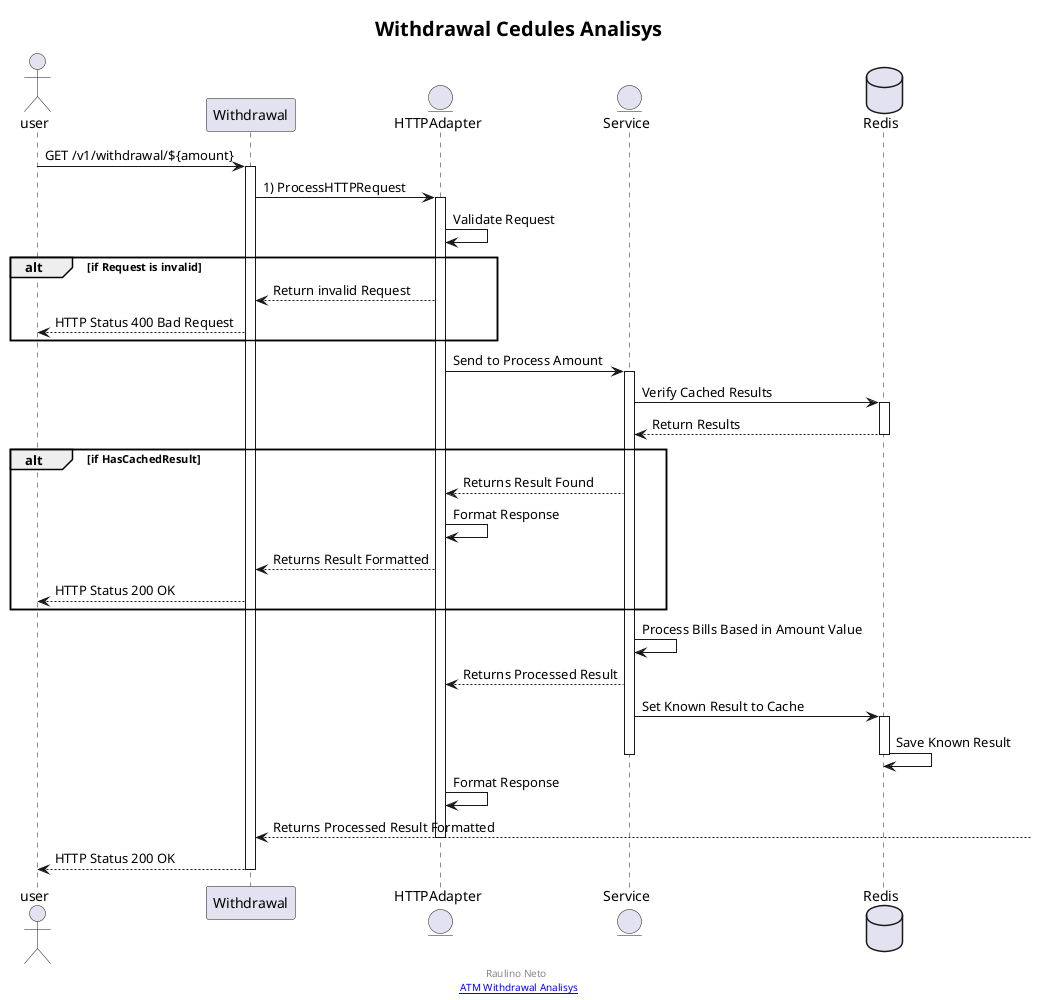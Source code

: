 @startuml
title <size:20> Withdrawal Cedules Analisys</size>
footer  Raulino Neto\n  [[https://github.com/raulinoneto/atm-withdrawal-analisys ATM Withdrawal Analisys]]


actor user
participant Withdrawal
entity HTTPAdapter
entity Service
database Redis
user -> Withdrawal: GET /v1/withdrawal/${amount}
activate Withdrawal
Withdrawal -> HTTPAdapter: 1) ProcessHTTPRequest
    activate HTTPAdapter
        HTTPAdapter -> HTTPAdapter: Validate Request
        alt if Request is invalid
        Withdrawal <-- HTTPAdapter: Return invalid Request
        user <-- Withdrawal: HTTP Status 400 Bad Request
        end
          HTTPAdapter -> Service: Send to Process Amount
        activate Service
           Service -> Redis: Verify Cached Results
           activate Redis
           Service <-- Redis: Return Results
           deactivate Redis
           alt if HasCachedResult
               HTTPAdapter <-- Service : Returns Result Found
               HTTPAdapter -> HTTPAdapter: Format Response
               Withdrawal <-- HTTPAdapter: Returns Result Formatted
               user <-- Withdrawal: HTTP Status 200 OK
           end
           Service -> Service: Process Bills Based in Amount Value
           HTTPAdapter <-- Service: Returns Processed Result
           Service -> Redis: Set Known Result to Cache
           activate Redis
                Redis -> Redis : Save Known Result
           deactivate Redis
        deactivate Service
            HTTPAdapter -> HTTPAdapter: Format Response
            Withdrawal <-- : Returns Processed Result Formatted
    deactivate HTTPAdapter
user <-- Withdrawal: HTTP Status 200 OK
deactivate Withdrawal
@enduml
